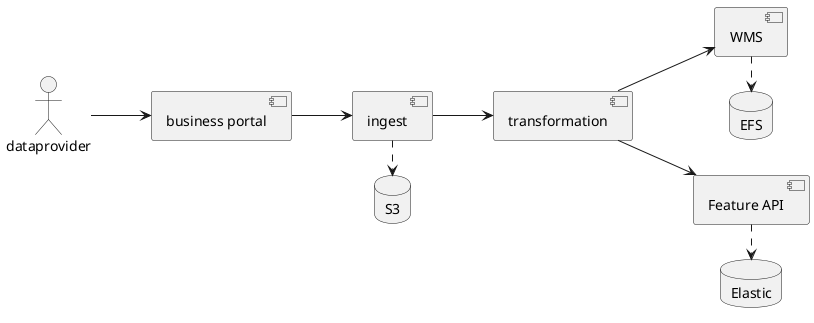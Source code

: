 @startuml
left to right direction
actor dataprovider

[business portal] as bp
[ingest]
database S3
[transformation]
[WMS]
database EFS
[Feature API]
database Elastic

dataprovider --> bp
bp --> ingest
ingest .> S3
ingest --> transformation
WMS .> EFS

transformation --> WMS
transformation --> [Feature API]
[Feature API] .> Elastic

@enduml
